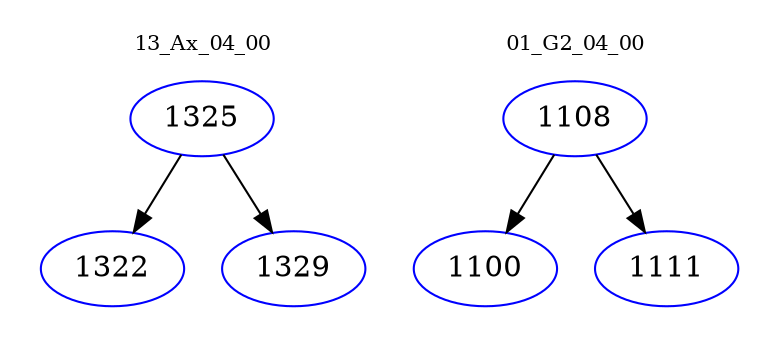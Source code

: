 digraph{
subgraph cluster_0 {
color = white
label = "13_Ax_04_00";
fontsize=10;
T0_1325 [label="1325", color="blue"]
T0_1325 -> T0_1322 [color="black"]
T0_1322 [label="1322", color="blue"]
T0_1325 -> T0_1329 [color="black"]
T0_1329 [label="1329", color="blue"]
}
subgraph cluster_1 {
color = white
label = "01_G2_04_00";
fontsize=10;
T1_1108 [label="1108", color="blue"]
T1_1108 -> T1_1100 [color="black"]
T1_1100 [label="1100", color="blue"]
T1_1108 -> T1_1111 [color="black"]
T1_1111 [label="1111", color="blue"]
}
}
